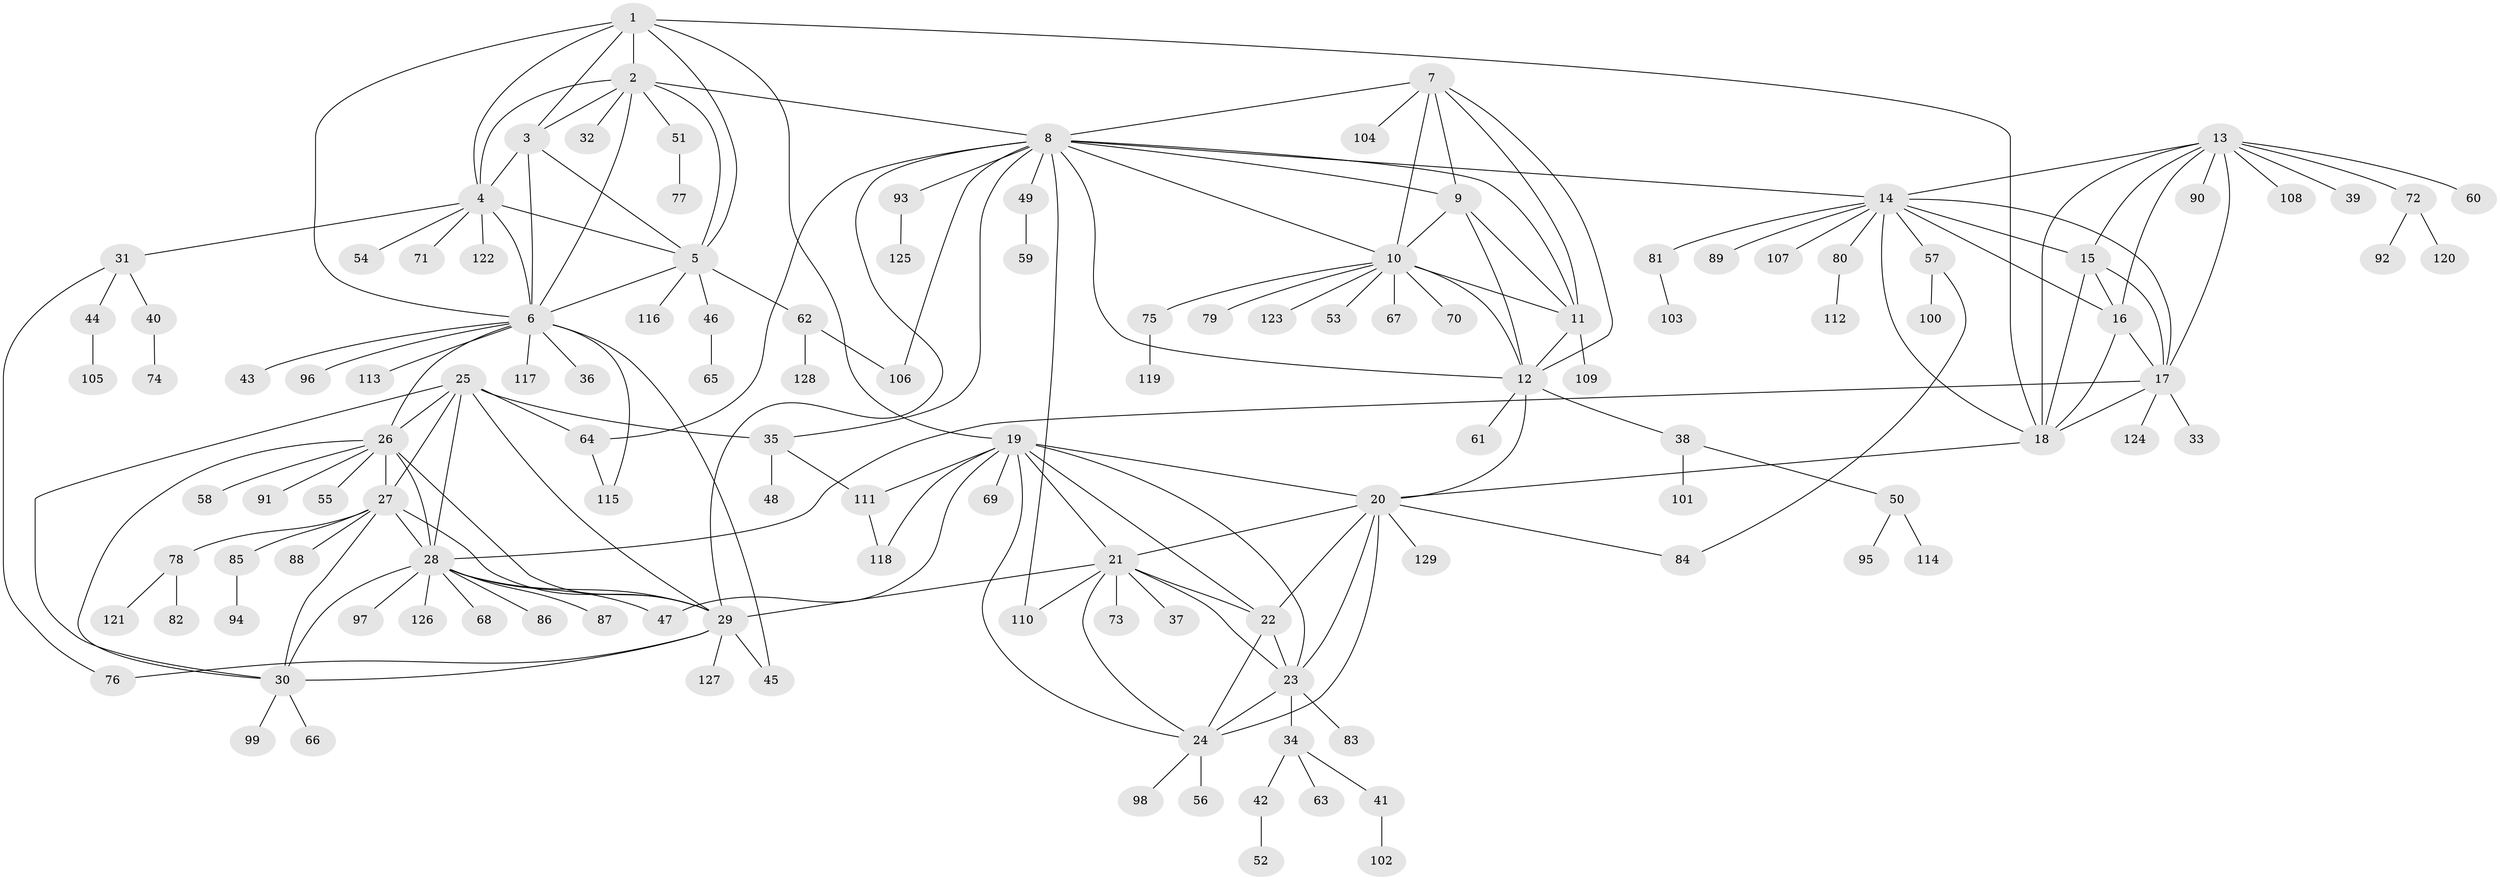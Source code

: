 // coarse degree distribution, {4: 0.022222222222222223, 8: 0.011111111111111112, 14: 0.022222222222222223, 17: 0.011111111111111112, 5: 0.011111111111111112, 13: 0.011111111111111112, 2: 0.18888888888888888, 7: 0.011111111111111112, 6: 0.03333333333333333, 10: 0.011111111111111112, 9: 0.011111111111111112, 1: 0.6333333333333333, 3: 0.022222222222222223}
// Generated by graph-tools (version 1.1) at 2025/58/03/04/25 21:58:08]
// undirected, 129 vertices, 195 edges
graph export_dot {
graph [start="1"]
  node [color=gray90,style=filled];
  1;
  2;
  3;
  4;
  5;
  6;
  7;
  8;
  9;
  10;
  11;
  12;
  13;
  14;
  15;
  16;
  17;
  18;
  19;
  20;
  21;
  22;
  23;
  24;
  25;
  26;
  27;
  28;
  29;
  30;
  31;
  32;
  33;
  34;
  35;
  36;
  37;
  38;
  39;
  40;
  41;
  42;
  43;
  44;
  45;
  46;
  47;
  48;
  49;
  50;
  51;
  52;
  53;
  54;
  55;
  56;
  57;
  58;
  59;
  60;
  61;
  62;
  63;
  64;
  65;
  66;
  67;
  68;
  69;
  70;
  71;
  72;
  73;
  74;
  75;
  76;
  77;
  78;
  79;
  80;
  81;
  82;
  83;
  84;
  85;
  86;
  87;
  88;
  89;
  90;
  91;
  92;
  93;
  94;
  95;
  96;
  97;
  98;
  99;
  100;
  101;
  102;
  103;
  104;
  105;
  106;
  107;
  108;
  109;
  110;
  111;
  112;
  113;
  114;
  115;
  116;
  117;
  118;
  119;
  120;
  121;
  122;
  123;
  124;
  125;
  126;
  127;
  128;
  129;
  1 -- 2;
  1 -- 3;
  1 -- 4;
  1 -- 5;
  1 -- 6;
  1 -- 18;
  1 -- 19;
  2 -- 3;
  2 -- 4;
  2 -- 5;
  2 -- 6;
  2 -- 8;
  2 -- 32;
  2 -- 51;
  3 -- 4;
  3 -- 5;
  3 -- 6;
  4 -- 5;
  4 -- 6;
  4 -- 31;
  4 -- 54;
  4 -- 71;
  4 -- 122;
  5 -- 6;
  5 -- 46;
  5 -- 62;
  5 -- 116;
  6 -- 26;
  6 -- 36;
  6 -- 43;
  6 -- 45;
  6 -- 96;
  6 -- 113;
  6 -- 115;
  6 -- 117;
  7 -- 8;
  7 -- 9;
  7 -- 10;
  7 -- 11;
  7 -- 12;
  7 -- 104;
  8 -- 9;
  8 -- 10;
  8 -- 11;
  8 -- 12;
  8 -- 14;
  8 -- 29;
  8 -- 35;
  8 -- 49;
  8 -- 64;
  8 -- 93;
  8 -- 106;
  8 -- 110;
  9 -- 10;
  9 -- 11;
  9 -- 12;
  10 -- 11;
  10 -- 12;
  10 -- 53;
  10 -- 67;
  10 -- 70;
  10 -- 75;
  10 -- 79;
  10 -- 123;
  11 -- 12;
  11 -- 109;
  12 -- 20;
  12 -- 38;
  12 -- 61;
  13 -- 14;
  13 -- 15;
  13 -- 16;
  13 -- 17;
  13 -- 18;
  13 -- 39;
  13 -- 60;
  13 -- 72;
  13 -- 90;
  13 -- 108;
  14 -- 15;
  14 -- 16;
  14 -- 17;
  14 -- 18;
  14 -- 57;
  14 -- 80;
  14 -- 81;
  14 -- 89;
  14 -- 107;
  15 -- 16;
  15 -- 17;
  15 -- 18;
  16 -- 17;
  16 -- 18;
  17 -- 18;
  17 -- 28;
  17 -- 33;
  17 -- 124;
  18 -- 20;
  19 -- 20;
  19 -- 21;
  19 -- 22;
  19 -- 23;
  19 -- 24;
  19 -- 47;
  19 -- 69;
  19 -- 111;
  19 -- 118;
  20 -- 21;
  20 -- 22;
  20 -- 23;
  20 -- 24;
  20 -- 84;
  20 -- 129;
  21 -- 22;
  21 -- 23;
  21 -- 24;
  21 -- 29;
  21 -- 37;
  21 -- 73;
  21 -- 110;
  22 -- 23;
  22 -- 24;
  23 -- 24;
  23 -- 34;
  23 -- 83;
  24 -- 56;
  24 -- 98;
  25 -- 26;
  25 -- 27;
  25 -- 28;
  25 -- 29;
  25 -- 30;
  25 -- 35;
  25 -- 64;
  26 -- 27;
  26 -- 28;
  26 -- 29;
  26 -- 30;
  26 -- 55;
  26 -- 58;
  26 -- 91;
  27 -- 28;
  27 -- 29;
  27 -- 30;
  27 -- 78;
  27 -- 85;
  27 -- 88;
  28 -- 29;
  28 -- 30;
  28 -- 47;
  28 -- 68;
  28 -- 86;
  28 -- 87;
  28 -- 97;
  28 -- 126;
  29 -- 30;
  29 -- 45;
  29 -- 76;
  29 -- 127;
  30 -- 66;
  30 -- 99;
  31 -- 40;
  31 -- 44;
  31 -- 76;
  34 -- 41;
  34 -- 42;
  34 -- 63;
  35 -- 48;
  35 -- 111;
  38 -- 50;
  38 -- 101;
  40 -- 74;
  41 -- 102;
  42 -- 52;
  44 -- 105;
  46 -- 65;
  49 -- 59;
  50 -- 95;
  50 -- 114;
  51 -- 77;
  57 -- 84;
  57 -- 100;
  62 -- 106;
  62 -- 128;
  64 -- 115;
  72 -- 92;
  72 -- 120;
  75 -- 119;
  78 -- 82;
  78 -- 121;
  80 -- 112;
  81 -- 103;
  85 -- 94;
  93 -- 125;
  111 -- 118;
}
